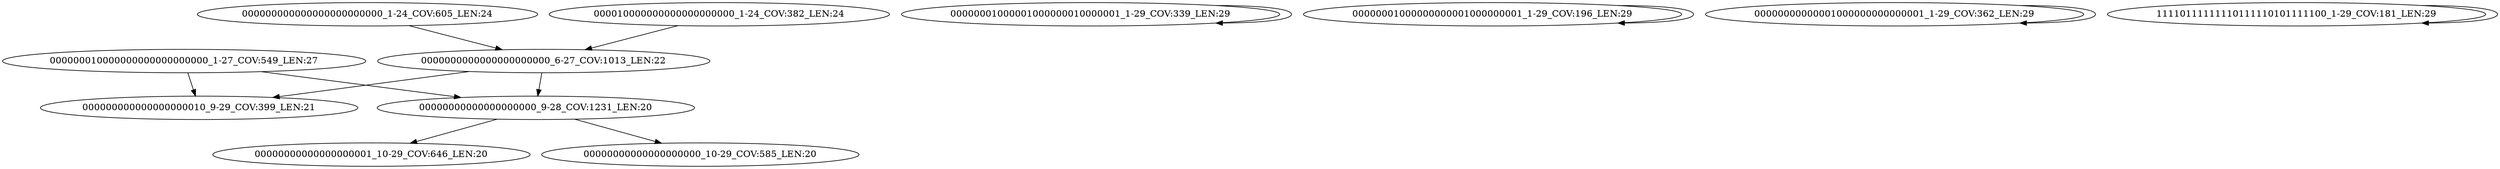digraph G {
    "000000010000000000000000000_1-27_COV:549_LEN:27" -> "000000000000000000010_9-29_COV:399_LEN:21";
    "000000010000000000000000000_1-27_COV:549_LEN:27" -> "00000000000000000000_9-28_COV:1231_LEN:20";
    "0000000000000000000000_6-27_COV:1013_LEN:22" -> "000000000000000000010_9-29_COV:399_LEN:21";
    "0000000000000000000000_6-27_COV:1013_LEN:22" -> "00000000000000000000_9-28_COV:1231_LEN:20";
    "00000000000000000000_9-28_COV:1231_LEN:20" -> "00000000000000000001_10-29_COV:646_LEN:20";
    "00000000000000000000_9-28_COV:1231_LEN:20" -> "00000000000000000000_10-29_COV:585_LEN:20";
    "00000001000001000000010000001_1-29_COV:339_LEN:29" -> "00000001000001000000010000001_1-29_COV:339_LEN:29";
    "00000001000000000001000000001_1-29_COV:196_LEN:29" -> "00000001000000000001000000001_1-29_COV:196_LEN:29";
    "00000000000001000000000000001_1-29_COV:362_LEN:29" -> "00000000000001000000000000001_1-29_COV:362_LEN:29";
    "000000000000000000000000_1-24_COV:605_LEN:24" -> "0000000000000000000000_6-27_COV:1013_LEN:22";
    "11110111111110111110101111100_1-29_COV:181_LEN:29" -> "11110111111110111110101111100_1-29_COV:181_LEN:29";
    "000010000000000000000000_1-24_COV:382_LEN:24" -> "0000000000000000000000_6-27_COV:1013_LEN:22";
}
